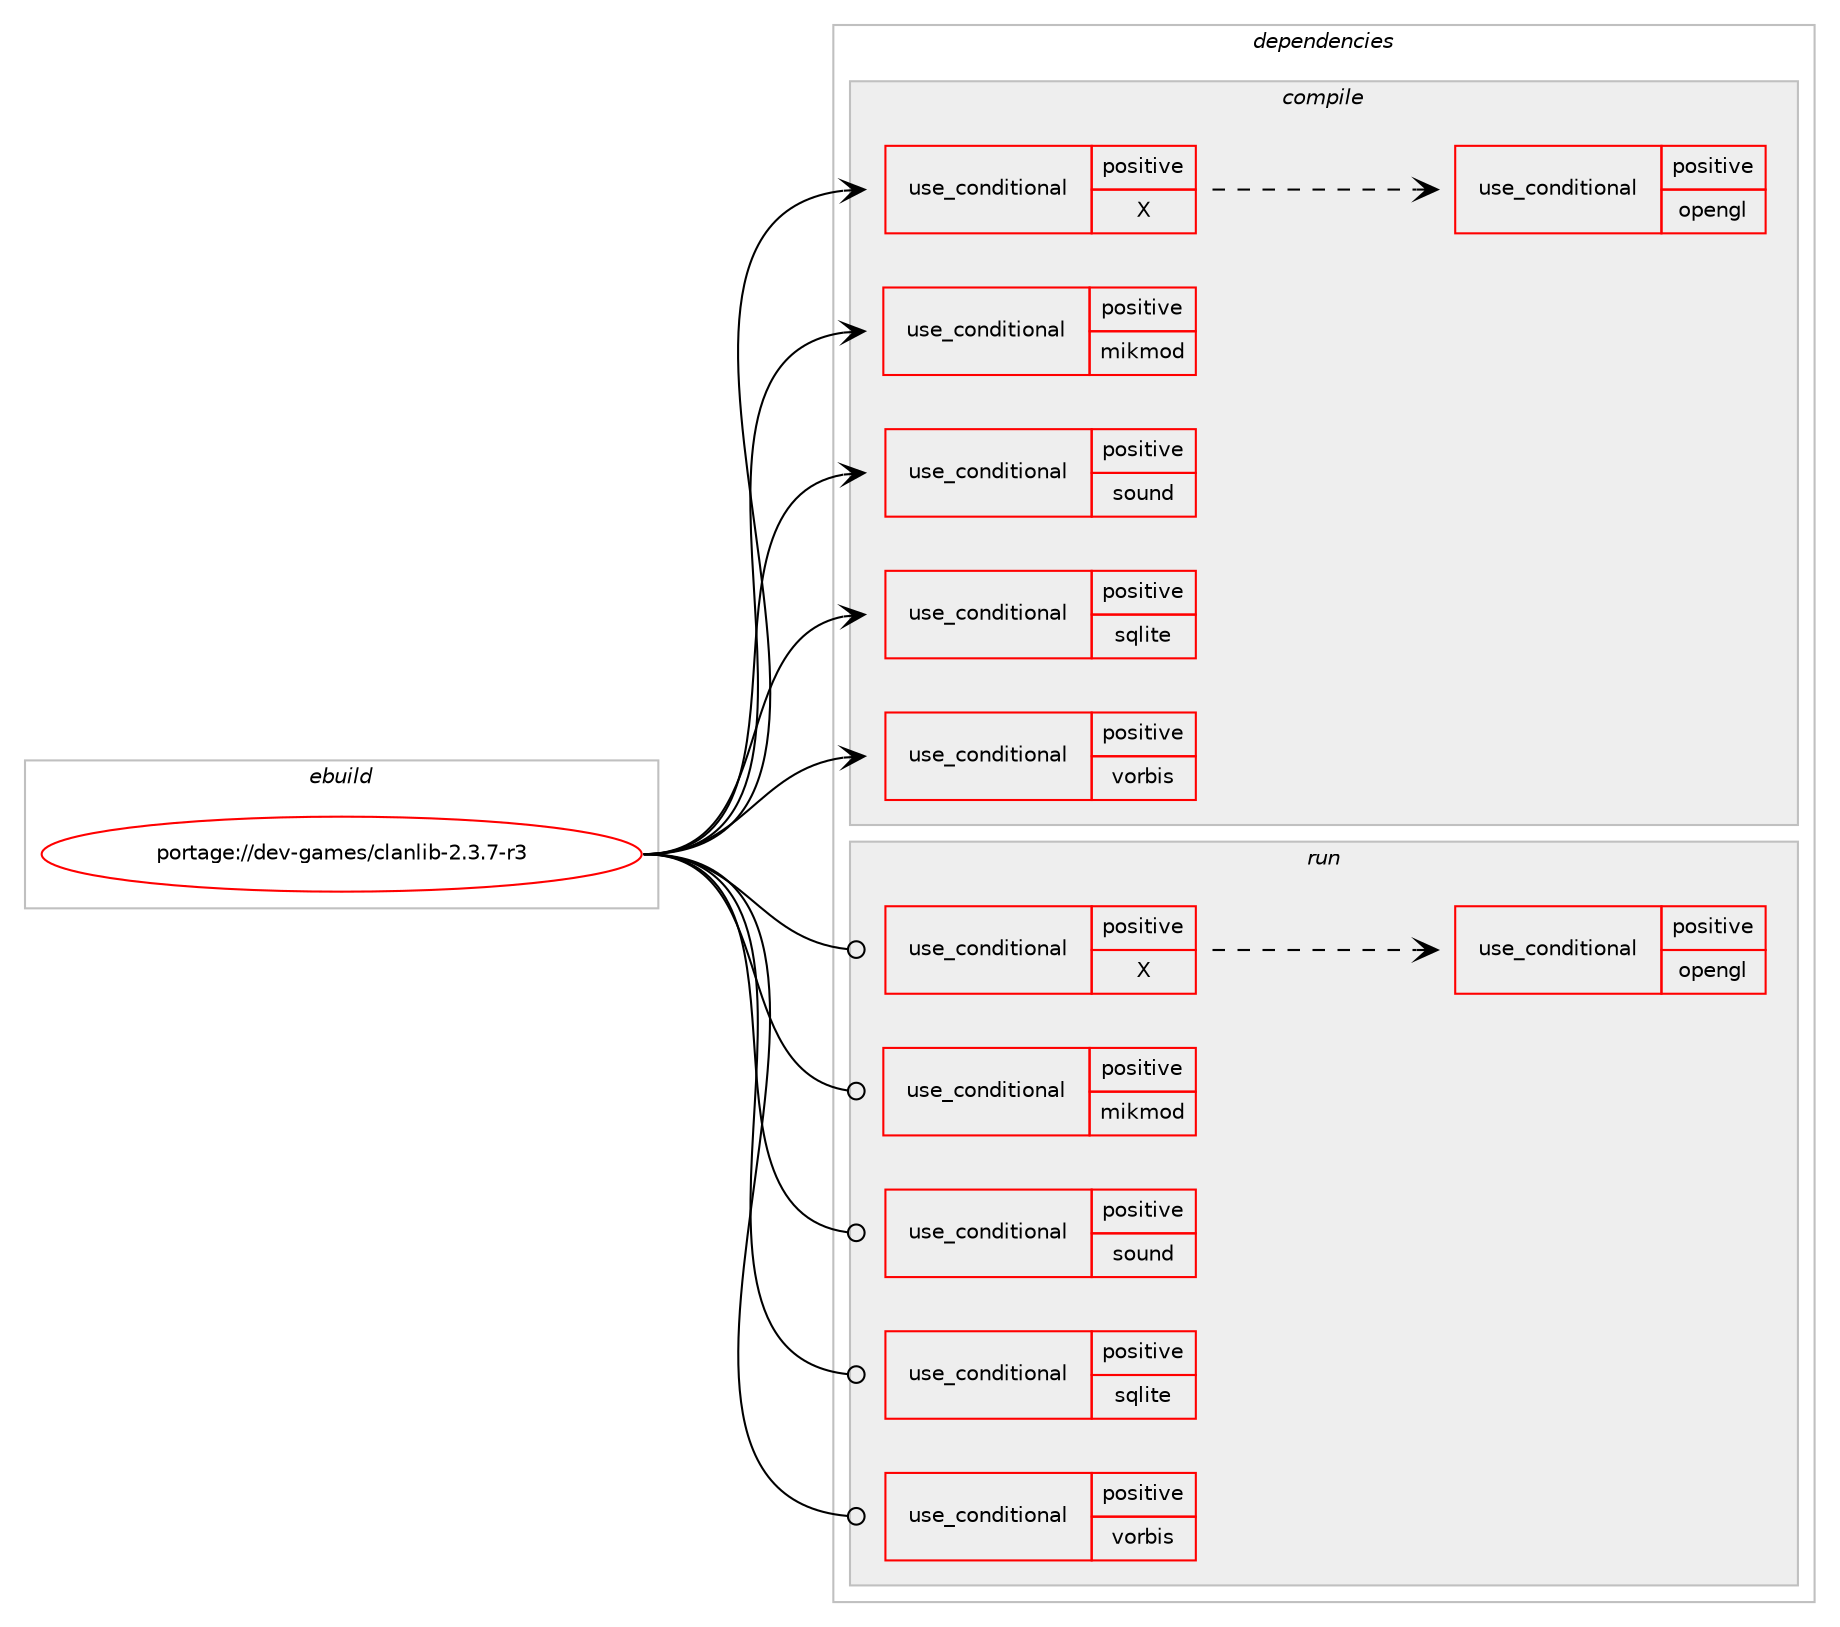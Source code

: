 digraph prolog {

# *************
# Graph options
# *************

newrank=true;
concentrate=true;
compound=true;
graph [rankdir=LR,fontname=Helvetica,fontsize=10,ranksep=1.5];#, ranksep=2.5, nodesep=0.2];
edge  [arrowhead=vee];
node  [fontname=Helvetica,fontsize=10];

# **********
# The ebuild
# **********

subgraph cluster_leftcol {
color=gray;
rank=same;
label=<<i>ebuild</i>>;
id [label="portage://dev-games/clanlib-2.3.7-r3", color=red, width=4, href="../dev-games/clanlib-2.3.7-r3.svg"];
}

# ****************
# The dependencies
# ****************

subgraph cluster_midcol {
color=gray;
label=<<i>dependencies</i>>;
subgraph cluster_compile {
fillcolor="#eeeeee";
style=filled;
label=<<i>compile</i>>;
subgraph cond19021 {
dependency33690 [label=<<TABLE BORDER="0" CELLBORDER="1" CELLSPACING="0" CELLPADDING="4"><TR><TD ROWSPAN="3" CELLPADDING="10">use_conditional</TD></TR><TR><TD>positive</TD></TR><TR><TD>X</TD></TR></TABLE>>, shape=none, color=red];
# *** BEGIN UNKNOWN DEPENDENCY TYPE (TODO) ***
# dependency33690 -> package_dependency(portage://dev-games/clanlib-2.3.7-r3,install,no,app-arch,bzip2,none,[,,],[],[])
# *** END UNKNOWN DEPENDENCY TYPE (TODO) ***

# *** BEGIN UNKNOWN DEPENDENCY TYPE (TODO) ***
# dependency33690 -> package_dependency(portage://dev-games/clanlib-2.3.7-r3,install,no,media-libs,libpng,none,[,,],[slot(0)],[])
# *** END UNKNOWN DEPENDENCY TYPE (TODO) ***

# *** BEGIN UNKNOWN DEPENDENCY TYPE (TODO) ***
# dependency33690 -> package_dependency(portage://dev-games/clanlib-2.3.7-r3,install,no,media-libs,freetype,none,[,,],[],[])
# *** END UNKNOWN DEPENDENCY TYPE (TODO) ***

# *** BEGIN UNKNOWN DEPENDENCY TYPE (TODO) ***
# dependency33690 -> package_dependency(portage://dev-games/clanlib-2.3.7-r3,install,no,media-libs,fontconfig,none,[,,],[],[])
# *** END UNKNOWN DEPENDENCY TYPE (TODO) ***

# *** BEGIN UNKNOWN DEPENDENCY TYPE (TODO) ***
# dependency33690 -> package_dependency(portage://dev-games/clanlib-2.3.7-r3,install,no,media-libs,libjpeg-turbo,none,[,,],[slot(0),equal],[])
# *** END UNKNOWN DEPENDENCY TYPE (TODO) ***

# *** BEGIN UNKNOWN DEPENDENCY TYPE (TODO) ***
# dependency33690 -> package_dependency(portage://dev-games/clanlib-2.3.7-r3,install,no,x11-libs,libX11,none,[,,],[],[])
# *** END UNKNOWN DEPENDENCY TYPE (TODO) ***

subgraph cond19022 {
dependency33691 [label=<<TABLE BORDER="0" CELLBORDER="1" CELLSPACING="0" CELLPADDING="4"><TR><TD ROWSPAN="3" CELLPADDING="10">use_conditional</TD></TR><TR><TD>positive</TD></TR><TR><TD>opengl</TD></TR></TABLE>>, shape=none, color=red];
# *** BEGIN UNKNOWN DEPENDENCY TYPE (TODO) ***
# dependency33691 -> package_dependency(portage://dev-games/clanlib-2.3.7-r3,install,no,virtual,opengl,none,[,,],[],[])
# *** END UNKNOWN DEPENDENCY TYPE (TODO) ***

}
dependency33690:e -> dependency33691:w [weight=20,style="dashed",arrowhead="vee"];
}
id:e -> dependency33690:w [weight=20,style="solid",arrowhead="vee"];
subgraph cond19023 {
dependency33692 [label=<<TABLE BORDER="0" CELLBORDER="1" CELLSPACING="0" CELLPADDING="4"><TR><TD ROWSPAN="3" CELLPADDING="10">use_conditional</TD></TR><TR><TD>positive</TD></TR><TR><TD>mikmod</TD></TR></TABLE>>, shape=none, color=red];
# *** BEGIN UNKNOWN DEPENDENCY TYPE (TODO) ***
# dependency33692 -> package_dependency(portage://dev-games/clanlib-2.3.7-r3,install,no,media-libs,alsa-lib,none,[,,],[],[])
# *** END UNKNOWN DEPENDENCY TYPE (TODO) ***

# *** BEGIN UNKNOWN DEPENDENCY TYPE (TODO) ***
# dependency33692 -> package_dependency(portage://dev-games/clanlib-2.3.7-r3,install,no,media-libs,libmikmod,none,[,,],[],[])
# *** END UNKNOWN DEPENDENCY TYPE (TODO) ***

}
id:e -> dependency33692:w [weight=20,style="solid",arrowhead="vee"];
subgraph cond19024 {
dependency33693 [label=<<TABLE BORDER="0" CELLBORDER="1" CELLSPACING="0" CELLPADDING="4"><TR><TD ROWSPAN="3" CELLPADDING="10">use_conditional</TD></TR><TR><TD>positive</TD></TR><TR><TD>sound</TD></TR></TABLE>>, shape=none, color=red];
# *** BEGIN UNKNOWN DEPENDENCY TYPE (TODO) ***
# dependency33693 -> package_dependency(portage://dev-games/clanlib-2.3.7-r3,install,no,media-libs,alsa-lib,none,[,,],[],[])
# *** END UNKNOWN DEPENDENCY TYPE (TODO) ***

}
id:e -> dependency33693:w [weight=20,style="solid",arrowhead="vee"];
subgraph cond19025 {
dependency33694 [label=<<TABLE BORDER="0" CELLBORDER="1" CELLSPACING="0" CELLPADDING="4"><TR><TD ROWSPAN="3" CELLPADDING="10">use_conditional</TD></TR><TR><TD>positive</TD></TR><TR><TD>sqlite</TD></TR></TABLE>>, shape=none, color=red];
# *** BEGIN UNKNOWN DEPENDENCY TYPE (TODO) ***
# dependency33694 -> package_dependency(portage://dev-games/clanlib-2.3.7-r3,install,no,dev-db,sqlite,none,[,,],[slot(3)],[])
# *** END UNKNOWN DEPENDENCY TYPE (TODO) ***

}
id:e -> dependency33694:w [weight=20,style="solid",arrowhead="vee"];
subgraph cond19026 {
dependency33695 [label=<<TABLE BORDER="0" CELLBORDER="1" CELLSPACING="0" CELLPADDING="4"><TR><TD ROWSPAN="3" CELLPADDING="10">use_conditional</TD></TR><TR><TD>positive</TD></TR><TR><TD>vorbis</TD></TR></TABLE>>, shape=none, color=red];
# *** BEGIN UNKNOWN DEPENDENCY TYPE (TODO) ***
# dependency33695 -> package_dependency(portage://dev-games/clanlib-2.3.7-r3,install,no,media-libs,alsa-lib,none,[,,],[],[])
# *** END UNKNOWN DEPENDENCY TYPE (TODO) ***

# *** BEGIN UNKNOWN DEPENDENCY TYPE (TODO) ***
# dependency33695 -> package_dependency(portage://dev-games/clanlib-2.3.7-r3,install,no,media-libs,libogg,none,[,,],[],[])
# *** END UNKNOWN DEPENDENCY TYPE (TODO) ***

# *** BEGIN UNKNOWN DEPENDENCY TYPE (TODO) ***
# dependency33695 -> package_dependency(portage://dev-games/clanlib-2.3.7-r3,install,no,media-libs,libvorbis,none,[,,],[],[])
# *** END UNKNOWN DEPENDENCY TYPE (TODO) ***

}
id:e -> dependency33695:w [weight=20,style="solid",arrowhead="vee"];
# *** BEGIN UNKNOWN DEPENDENCY TYPE (TODO) ***
# id -> package_dependency(portage://dev-games/clanlib-2.3.7-r3,install,no,sys-libs,zlib,none,[,,],[],[])
# *** END UNKNOWN DEPENDENCY TYPE (TODO) ***

}
subgraph cluster_compileandrun {
fillcolor="#eeeeee";
style=filled;
label=<<i>compile and run</i>>;
}
subgraph cluster_run {
fillcolor="#eeeeee";
style=filled;
label=<<i>run</i>>;
subgraph cond19027 {
dependency33696 [label=<<TABLE BORDER="0" CELLBORDER="1" CELLSPACING="0" CELLPADDING="4"><TR><TD ROWSPAN="3" CELLPADDING="10">use_conditional</TD></TR><TR><TD>positive</TD></TR><TR><TD>X</TD></TR></TABLE>>, shape=none, color=red];
# *** BEGIN UNKNOWN DEPENDENCY TYPE (TODO) ***
# dependency33696 -> package_dependency(portage://dev-games/clanlib-2.3.7-r3,run,no,app-arch,bzip2,none,[,,],[],[])
# *** END UNKNOWN DEPENDENCY TYPE (TODO) ***

# *** BEGIN UNKNOWN DEPENDENCY TYPE (TODO) ***
# dependency33696 -> package_dependency(portage://dev-games/clanlib-2.3.7-r3,run,no,media-libs,libpng,none,[,,],[slot(0)],[])
# *** END UNKNOWN DEPENDENCY TYPE (TODO) ***

# *** BEGIN UNKNOWN DEPENDENCY TYPE (TODO) ***
# dependency33696 -> package_dependency(portage://dev-games/clanlib-2.3.7-r3,run,no,media-libs,freetype,none,[,,],[],[])
# *** END UNKNOWN DEPENDENCY TYPE (TODO) ***

# *** BEGIN UNKNOWN DEPENDENCY TYPE (TODO) ***
# dependency33696 -> package_dependency(portage://dev-games/clanlib-2.3.7-r3,run,no,media-libs,fontconfig,none,[,,],[],[])
# *** END UNKNOWN DEPENDENCY TYPE (TODO) ***

# *** BEGIN UNKNOWN DEPENDENCY TYPE (TODO) ***
# dependency33696 -> package_dependency(portage://dev-games/clanlib-2.3.7-r3,run,no,media-libs,libjpeg-turbo,none,[,,],[slot(0),equal],[])
# *** END UNKNOWN DEPENDENCY TYPE (TODO) ***

# *** BEGIN UNKNOWN DEPENDENCY TYPE (TODO) ***
# dependency33696 -> package_dependency(portage://dev-games/clanlib-2.3.7-r3,run,no,x11-libs,libX11,none,[,,],[],[])
# *** END UNKNOWN DEPENDENCY TYPE (TODO) ***

subgraph cond19028 {
dependency33697 [label=<<TABLE BORDER="0" CELLBORDER="1" CELLSPACING="0" CELLPADDING="4"><TR><TD ROWSPAN="3" CELLPADDING="10">use_conditional</TD></TR><TR><TD>positive</TD></TR><TR><TD>opengl</TD></TR></TABLE>>, shape=none, color=red];
# *** BEGIN UNKNOWN DEPENDENCY TYPE (TODO) ***
# dependency33697 -> package_dependency(portage://dev-games/clanlib-2.3.7-r3,run,no,virtual,opengl,none,[,,],[],[])
# *** END UNKNOWN DEPENDENCY TYPE (TODO) ***

}
dependency33696:e -> dependency33697:w [weight=20,style="dashed",arrowhead="vee"];
}
id:e -> dependency33696:w [weight=20,style="solid",arrowhead="odot"];
subgraph cond19029 {
dependency33698 [label=<<TABLE BORDER="0" CELLBORDER="1" CELLSPACING="0" CELLPADDING="4"><TR><TD ROWSPAN="3" CELLPADDING="10">use_conditional</TD></TR><TR><TD>positive</TD></TR><TR><TD>mikmod</TD></TR></TABLE>>, shape=none, color=red];
# *** BEGIN UNKNOWN DEPENDENCY TYPE (TODO) ***
# dependency33698 -> package_dependency(portage://dev-games/clanlib-2.3.7-r3,run,no,media-libs,alsa-lib,none,[,,],[],[])
# *** END UNKNOWN DEPENDENCY TYPE (TODO) ***

# *** BEGIN UNKNOWN DEPENDENCY TYPE (TODO) ***
# dependency33698 -> package_dependency(portage://dev-games/clanlib-2.3.7-r3,run,no,media-libs,libmikmod,none,[,,],[],[])
# *** END UNKNOWN DEPENDENCY TYPE (TODO) ***

}
id:e -> dependency33698:w [weight=20,style="solid",arrowhead="odot"];
subgraph cond19030 {
dependency33699 [label=<<TABLE BORDER="0" CELLBORDER="1" CELLSPACING="0" CELLPADDING="4"><TR><TD ROWSPAN="3" CELLPADDING="10">use_conditional</TD></TR><TR><TD>positive</TD></TR><TR><TD>sound</TD></TR></TABLE>>, shape=none, color=red];
# *** BEGIN UNKNOWN DEPENDENCY TYPE (TODO) ***
# dependency33699 -> package_dependency(portage://dev-games/clanlib-2.3.7-r3,run,no,media-libs,alsa-lib,none,[,,],[],[])
# *** END UNKNOWN DEPENDENCY TYPE (TODO) ***

}
id:e -> dependency33699:w [weight=20,style="solid",arrowhead="odot"];
subgraph cond19031 {
dependency33700 [label=<<TABLE BORDER="0" CELLBORDER="1" CELLSPACING="0" CELLPADDING="4"><TR><TD ROWSPAN="3" CELLPADDING="10">use_conditional</TD></TR><TR><TD>positive</TD></TR><TR><TD>sqlite</TD></TR></TABLE>>, shape=none, color=red];
# *** BEGIN UNKNOWN DEPENDENCY TYPE (TODO) ***
# dependency33700 -> package_dependency(portage://dev-games/clanlib-2.3.7-r3,run,no,dev-db,sqlite,none,[,,],[slot(3)],[])
# *** END UNKNOWN DEPENDENCY TYPE (TODO) ***

}
id:e -> dependency33700:w [weight=20,style="solid",arrowhead="odot"];
subgraph cond19032 {
dependency33701 [label=<<TABLE BORDER="0" CELLBORDER="1" CELLSPACING="0" CELLPADDING="4"><TR><TD ROWSPAN="3" CELLPADDING="10">use_conditional</TD></TR><TR><TD>positive</TD></TR><TR><TD>vorbis</TD></TR></TABLE>>, shape=none, color=red];
# *** BEGIN UNKNOWN DEPENDENCY TYPE (TODO) ***
# dependency33701 -> package_dependency(portage://dev-games/clanlib-2.3.7-r3,run,no,media-libs,alsa-lib,none,[,,],[],[])
# *** END UNKNOWN DEPENDENCY TYPE (TODO) ***

# *** BEGIN UNKNOWN DEPENDENCY TYPE (TODO) ***
# dependency33701 -> package_dependency(portage://dev-games/clanlib-2.3.7-r3,run,no,media-libs,libogg,none,[,,],[],[])
# *** END UNKNOWN DEPENDENCY TYPE (TODO) ***

# *** BEGIN UNKNOWN DEPENDENCY TYPE (TODO) ***
# dependency33701 -> package_dependency(portage://dev-games/clanlib-2.3.7-r3,run,no,media-libs,libvorbis,none,[,,],[],[])
# *** END UNKNOWN DEPENDENCY TYPE (TODO) ***

}
id:e -> dependency33701:w [weight=20,style="solid",arrowhead="odot"];
# *** BEGIN UNKNOWN DEPENDENCY TYPE (TODO) ***
# id -> package_dependency(portage://dev-games/clanlib-2.3.7-r3,run,no,sys-libs,zlib,none,[,,],[],[])
# *** END UNKNOWN DEPENDENCY TYPE (TODO) ***

}
}

# **************
# The candidates
# **************

subgraph cluster_choices {
rank=same;
color=gray;
label=<<i>candidates</i>>;

}

}
